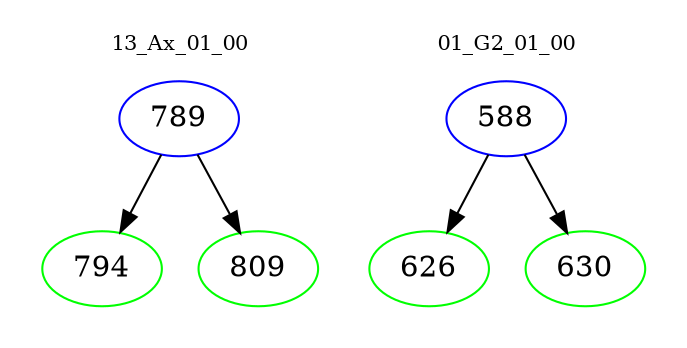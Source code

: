 digraph{
subgraph cluster_0 {
color = white
label = "13_Ax_01_00";
fontsize=10;
T0_789 [label="789", color="blue"]
T0_789 -> T0_794 [color="black"]
T0_794 [label="794", color="green"]
T0_789 -> T0_809 [color="black"]
T0_809 [label="809", color="green"]
}
subgraph cluster_1 {
color = white
label = "01_G2_01_00";
fontsize=10;
T1_588 [label="588", color="blue"]
T1_588 -> T1_626 [color="black"]
T1_626 [label="626", color="green"]
T1_588 -> T1_630 [color="black"]
T1_630 [label="630", color="green"]
}
}
